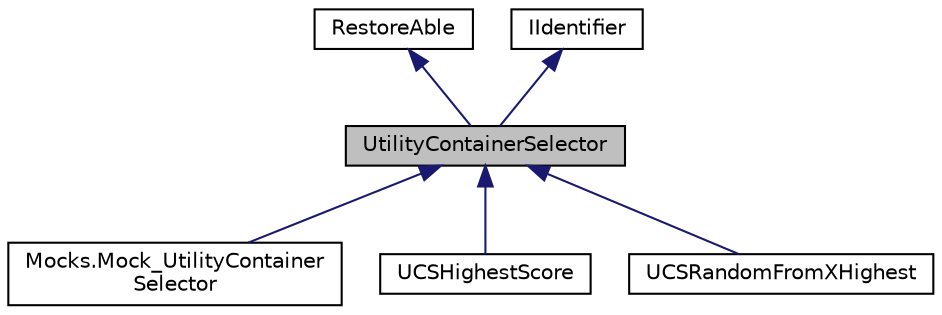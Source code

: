 digraph "UtilityContainerSelector"
{
 // LATEX_PDF_SIZE
  edge [fontname="Helvetica",fontsize="10",labelfontname="Helvetica",labelfontsize="10"];
  node [fontname="Helvetica",fontsize="10",shape=record];
  Node1 [label="UtilityContainerSelector",height=0.2,width=0.4,color="black", fillcolor="grey75", style="filled", fontcolor="black",tooltip=" "];
  Node2 -> Node1 [dir="back",color="midnightblue",fontsize="10",style="solid"];
  Node2 [label="RestoreAble",height=0.2,width=0.4,color="black", fillcolor="white", style="filled",URL="$class_restore_able.html",tooltip=" "];
  Node3 -> Node1 [dir="back",color="midnightblue",fontsize="10",style="solid"];
  Node3 [label="IIdentifier",height=0.2,width=0.4,color="black", fillcolor="white", style="filled",URL="$interface_i_identifier.html",tooltip=" "];
  Node1 -> Node4 [dir="back",color="midnightblue",fontsize="10",style="solid"];
  Node4 [label="Mocks.Mock_UtilityContainer\lSelector",height=0.2,width=0.4,color="black", fillcolor="white", style="filled",URL="$class_mocks_1_1_mock___utility_container_selector.html",tooltip=" "];
  Node1 -> Node5 [dir="back",color="midnightblue",fontsize="10",style="solid"];
  Node5 [label="UCSHighestScore",height=0.2,width=0.4,color="black", fillcolor="white", style="filled",URL="$class_u_c_s_highest_score.html",tooltip=" "];
  Node1 -> Node6 [dir="back",color="midnightblue",fontsize="10",style="solid"];
  Node6 [label="UCSRandomFromXHighest",height=0.2,width=0.4,color="black", fillcolor="white", style="filled",tooltip=" "];
}
